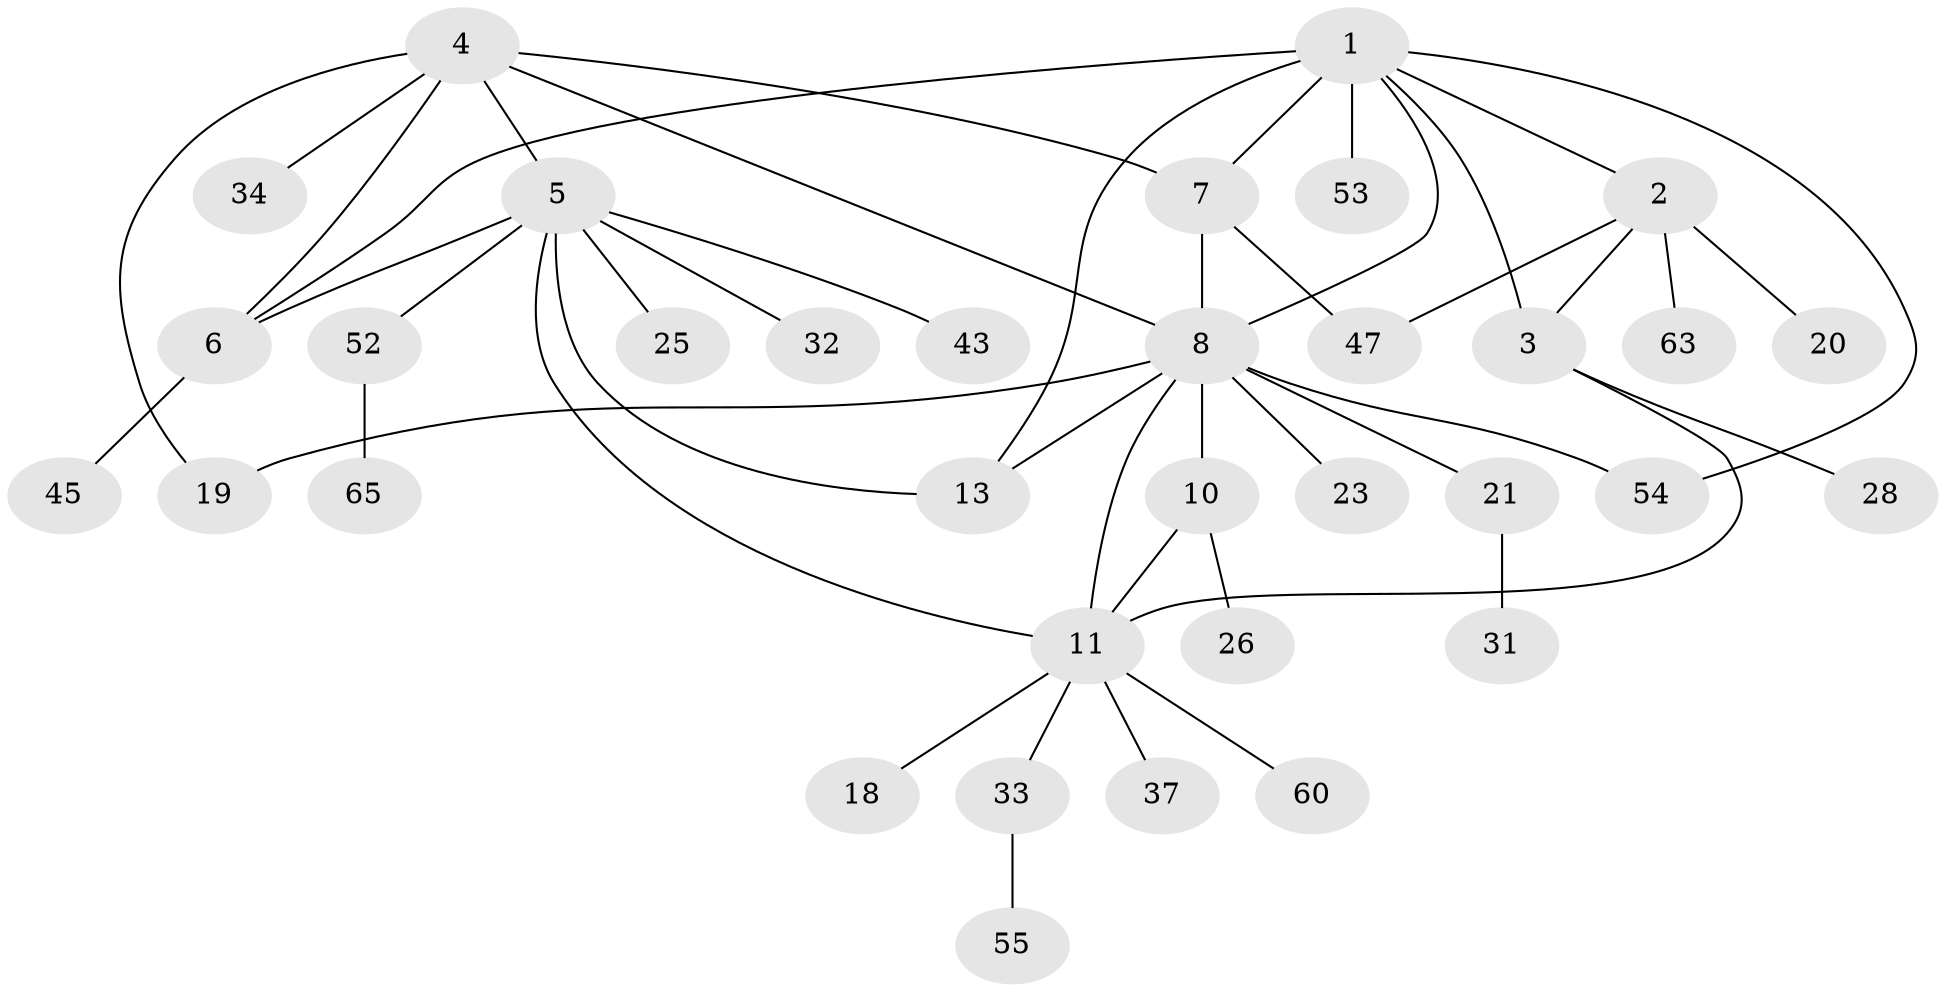 // original degree distribution, {9: 0.028985507246376812, 5: 0.057971014492753624, 6: 0.028985507246376812, 4: 0.028985507246376812, 7: 0.043478260869565216, 8: 0.014492753623188406, 10: 0.014492753623188406, 1: 0.5072463768115942, 2: 0.21739130434782608, 3: 0.057971014492753624}
// Generated by graph-tools (version 1.1) at 2025/16/03/09/25 04:16:00]
// undirected, 34 vertices, 46 edges
graph export_dot {
graph [start="1"]
  node [color=gray90,style=filled];
  1 [super="+27"];
  2 [super="+42"];
  3 [super="+17+35"];
  4;
  5 [super="+48"];
  6;
  7 [super="+40+9+69+68+22+24"];
  8 [super="+12"];
  10 [super="+49+58"];
  11 [super="+16+44"];
  13 [super="+15+38"];
  18 [super="+62"];
  19 [super="+46"];
  20;
  21 [super="+67"];
  23 [super="+51"];
  25;
  26;
  28 [super="+36"];
  31;
  32;
  33 [super="+39"];
  34;
  37;
  43;
  45;
  47;
  52 [super="+64"];
  53;
  54;
  55 [super="+61+59"];
  60;
  63 [super="+66"];
  65;
  1 -- 2;
  1 -- 3;
  1 -- 6;
  1 -- 53;
  1 -- 54;
  1 -- 13;
  1 -- 7 [weight=2];
  1 -- 8;
  2 -- 3;
  2 -- 20;
  2 -- 63;
  2 -- 47;
  3 -- 11;
  3 -- 28;
  4 -- 5;
  4 -- 6;
  4 -- 8;
  4 -- 19;
  4 -- 34;
  4 -- 7;
  5 -- 6;
  5 -- 11;
  5 -- 13;
  5 -- 25;
  5 -- 32;
  5 -- 43;
  5 -- 52;
  6 -- 45;
  7 -- 8 [weight=3];
  7 -- 47;
  8 -- 13 [weight=3];
  8 -- 23;
  8 -- 54;
  8 -- 21;
  8 -- 10;
  8 -- 11 [weight=2];
  8 -- 19;
  10 -- 11;
  10 -- 26;
  11 -- 18;
  11 -- 33;
  11 -- 37;
  11 -- 60;
  21 -- 31;
  33 -- 55;
  52 -- 65;
}
